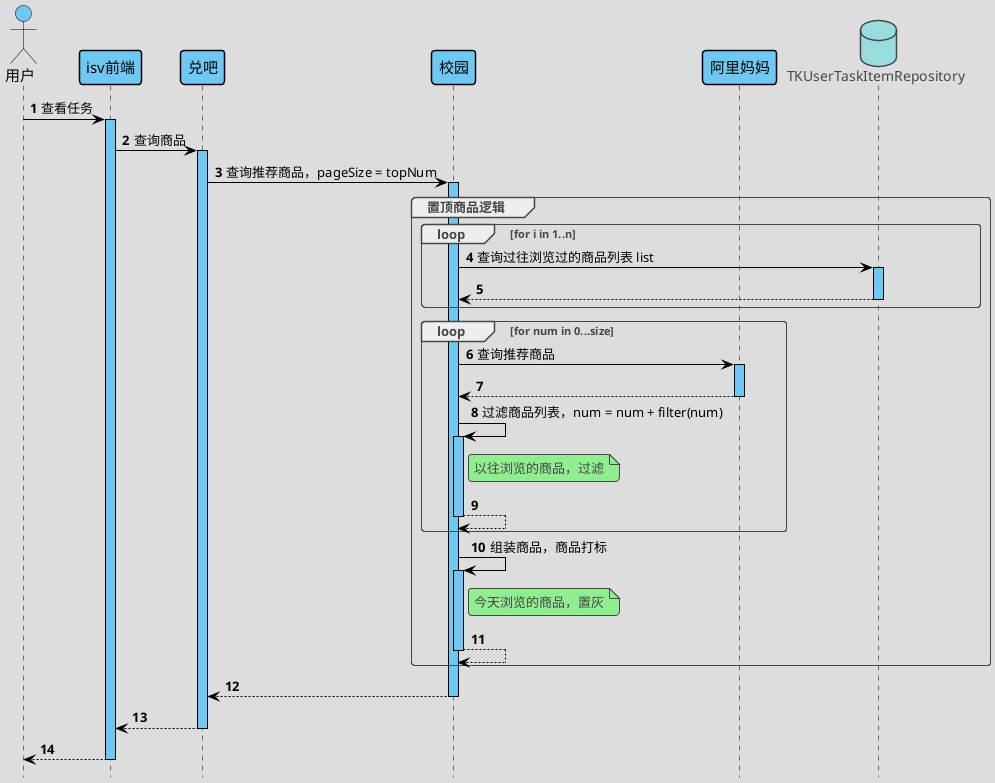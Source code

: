@startuml
'https://plantuml.com/sequence-diagram
hide footbox
skinparam backgroundColor #EEEBDC

autoActivate on
autonumber
!theme toy
skinparam sequence {
ArrowColor black
ActorBorderColor black
LifeLineBorderColor black
LifeLineBackgroundColor #6FC8F2

ParticipantBorderColor black
ParticipantBackgroundColor #6FC8F2
'ParticipantFontName Impact
ParticipantFontSize 15
ParticipantFontColor black

ActorBackgroundColor #6FC8F2
ActorFontColor black
ActorFontSize 15
ActorFontName Aapex
}

actor 用户 as user
participant isv前端 as front
participant 兑吧 as out
participant 校园 as tmxy
participant 阿里妈妈 as Alimama
database TKUserTaskItemRepository as TKUserTaskItemRepository

user -> front : 查看任务

front -> out : 查询商品

out -> tmxy : 查询推荐商品，pageSize = topNum

group 置顶商品逻辑
    loop for i in 1..n
        tmxy -> TKUserTaskItemRepository : 查询过往浏览过的商品列表 list
        return
    end loop

    loop for num in 0...size
    tmxy -> Alimama : 查询推荐商品
    return
    tmxy -> tmxy : 过滤商品列表，num = num + filter(num)
    note right of tmxy
        以往浏览的商品，过滤
    end note
    return
    end loop
    tmxy -> tmxy : 组装商品，商品打标
    note right of tmxy
        今天浏览的商品，置灰
    end note
    return
end group

return
return
return

@enduml